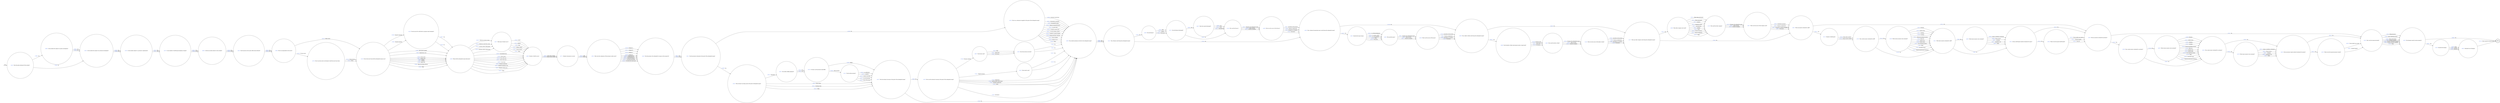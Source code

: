 digraph ATTEMPTED_ESCAPE_FROM_ESCORT_1 {
  rankdir=LR;
  node [shape = circle];

  START_NODE [label="", shape=none];
  START_NODE -> 44423 [label = "start"];
  END_NODE [label="END", shape="doublecircle"];
  44139 [label=< <FONT COLOR="royalblue">44139 </FONT> From what escort type did the attempted escape occur? >];
  44139 -> 44168 [label=< <FONT COLOR="royalblue">178956 </FONT> Hospital outpatient >];
  44139 -> 44168 [label=< <FONT COLOR="royalblue">178955 </FONT> Hospital inpatient >];
  44139 -> 44496 [label=< <FONT COLOR="royalblue">178962 </FONT> Inter prison transfer >];
  44139 -> 44496 [label=< <FONT COLOR="royalblue">178963 </FONT> Magistrates court >];
  44139 -> 44496 [label=< <FONT COLOR="royalblue">178958 </FONT> Crown court >];
  44139 -> 44496 [label=< <FONT COLOR="royalblue">178957 </FONT> County court >];
  44139 -> 44496 [label=< <FONT COLOR="royalblue">178959 </FONT> Funeral >];
  44139 -> 44496 [label=< <FONT COLOR="royalblue">178965 </FONT> Wedding >];
  44139 -> 44496 [label=< <FONT COLOR="royalblue">178960 </FONT> Home visit >];
  44139 -> 44496 [label=< <FONT COLOR="royalblue">178961 </FONT> Hosp visit (dying relative) >];
  44139 -> 44496 [label=< <FONT COLOR="royalblue">178964 </FONT> Other >];
  44148 [label=< <FONT COLOR="royalblue">44148 </FONT> What was the source of the knife or blade? >];
  44148 -> 44157 [label=< <FONT COLOR="royalblue">178995 </FONT> Secreted on the prisoner >];
  44148 -> 44157 [label=< <FONT COLOR="royalblue">178993 </FONT> Found in vehicle/area >];
  44148 -> 44157 [label=< <FONT COLOR="royalblue">178992 </FONT> Brought by accomplice >];
  44148 -> 44157 [label=< <FONT COLOR="royalblue">178994 </FONT> Not known >];
  44157 [label=< <FONT COLOR="royalblue">44157 </FONT> Were any other weapons used during the attempted escape? >];
  44157 -> 44638 [label=< <FONT COLOR="royalblue">179017 </FONT> Yes >];
  44157 -> 44647 [label=< <FONT COLOR="royalblue">179018 </FONT> No >];
  44168 [label=< <FONT COLOR="royalblue">44168 </FONT> Was the escort for child birth or pre/post natal treatment? >];
  44168 -> 44496 [label=< <FONT COLOR="royalblue">179057 </FONT> Yes >];
  44168 -> 44496 [label=< <FONT COLOR="royalblue">179056 </FONT> No >];
  44180 [label=< <FONT COLOR="royalblue">44180 </FONT> Describe the damage >];
  44180 -> 44881 [label=< <FONT COLOR="royalblue">179090 </FONT> Minor >];
  44180 -> 44881 [label=< <FONT COLOR="royalblue">179091 </FONT> Serious >];
  44180 -> 44881 [label=< <FONT COLOR="royalblue">179089 </FONT> Extensive >];
  44203 [label=< <FONT COLOR="royalblue">44203 </FONT> Is the incident subject to a governor&#39;s adjudication? >];
  44203 -> 44479 [label=< <FONT COLOR="royalblue">179172 </FONT> Yes >];
  44203 -> 44479 [label=< <FONT COLOR="royalblue">179171 </FONT> No >];
  44226 [label=< <FONT COLOR="royalblue">44226 </FONT> How was the restraint overcome at the point of the attempted escape? >];
  44226 -> 44967 [label=< <FONT COLOR="royalblue">179230 </FONT> Prisoner used key >];
  44226 -> 44819 [label=< <FONT COLOR="royalblue">179231 </FONT> Slipped restraint >];
  44226 -> 44599 [label=< <FONT COLOR="royalblue">179235 </FONT> Picked lock >];
  44226 -> 44599 [label=< <FONT COLOR="royalblue">179236 </FONT> Staff unlocked under threat >];
  44226 -> 44599 [label=< <FONT COLOR="royalblue">179232 </FONT> Improper application >];
  44226 -> 44599 [label=< <FONT COLOR="royalblue">179234 </FONT> Other >];
  44226 -> 44599 [label=< <FONT COLOR="royalblue">179233 </FONT> Not known >];
  44240 [label=< <FONT COLOR="royalblue">44240 </FONT> How was the escape prevented? >];
  44240 -> 44559 [label=< <FONT COLOR="royalblue">179291 </FONT> Physical barrier >];
  44240 -> 44559 [label=< <FONT COLOR="royalblue">179293 </FONT> Prison staff intervention >];
  44240 -> 44559 [label=< <FONT COLOR="royalblue">179292 </FONT> Police intervention >];
  44240 -> 44559 [label=< <FONT COLOR="royalblue">179289 </FONT> Member of public >];
  44240 -> 44559 [label=< <FONT COLOR="royalblue">179294 </FONT> Prisoner abandoned attempt >];
  44240 -> 44559 [label=< <FONT COLOR="royalblue">179295 </FONT> Prisoner injured in attempt >];
  44240 -> 44559 [label=< <FONT COLOR="royalblue">179290 </FONT> Other >];
  44269 [label=< <FONT COLOR="royalblue">44269 </FONT> Which serious injuries were sustained? >];
  44269 -> 44421 [label=< <FONT COLOR="royalblue">179372 </FONT> Fracture >];
  44269 -> 44421 [label=< <FONT COLOR="royalblue">179374 </FONT> Scald or burn >];
  44269 -> 44421 [label=< <FONT COLOR="royalblue">179375 </FONT> Stabbing >];
  44269 -> 44421 [label=< <FONT COLOR="royalblue">179369 </FONT> Crushing >];
  44269 -> 44421 [label=< <FONT COLOR="royalblue">179371 </FONT> Extensive/multiple bruising >];
  44269 -> 44421 [label=< <FONT COLOR="royalblue">179366 </FONT> Black eye >];
  44269 -> 44421 [label=< <FONT COLOR="royalblue">179367 </FONT> Broken nose >];
  44269 -> 44421 [label=< <FONT COLOR="royalblue">179368 </FONT> Broken teeth >];
  44269 -> 44421 [label=< <FONT COLOR="royalblue">179370 </FONT> Cuts requiring sutures >];
  44269 -> 44421 [label=< <FONT COLOR="royalblue">179365 </FONT> Bites >];
  44269 -> 44421 [label=< <FONT COLOR="royalblue">179373 </FONT> Gun shot wound >];
  44269 -> 44421 [label=< <FONT COLOR="royalblue">179376 </FONT> Temporary/permanent blindness >];
  44280 [label=< <FONT COLOR="royalblue">44280 </FONT> Has the key been recovered? >];
  44280 -> 44599 [label=< <FONT COLOR="royalblue">179396 </FONT> Yes >];
  44280 -> 44599 [label=< <FONT COLOR="royalblue">179395 </FONT> No >];
  44288 [label=< <FONT COLOR="royalblue">44288 </FONT> Was the firearm? >];
  44288 -> 44701 [label=< <FONT COLOR="royalblue">179414 </FONT> Real >];
  44288 -> 44701 [label=< <FONT COLOR="royalblue">179415 </FONT> Replica >];
  44288 -> 44701 [label=< <FONT COLOR="royalblue">179413 </FONT> Not known >];
  44294 [label=< <FONT COLOR="royalblue">44294 </FONT> What was the source of the spray? >];
  44294 -> 44566 [label=< <FONT COLOR="royalblue">179429 </FONT> Secreted on the prisoner >];
  44294 -> 44566 [label=< <FONT COLOR="royalblue">179427 </FONT> Found in vehicle/area >];
  44294 -> 44566 [label=< <FONT COLOR="royalblue">179426 </FONT> Brought by accomplice >];
  44294 -> 44566 [label=< <FONT COLOR="royalblue">179428 </FONT> Not known >];
  44302 [label=< <FONT COLOR="royalblue">44302 </FONT> Was double cuffing employed? >];
  44302 -> 45034 [label=< <FONT COLOR="royalblue">179474 </FONT> Yes >];
  44302 -> 45034 [label=< <FONT COLOR="royalblue">179473 </FONT> No >];
  44306 [label=< <FONT COLOR="royalblue">44306 </FONT> Were any injuries sustained by prisoners? >];
  44306 -> 45099 [label=< <FONT COLOR="royalblue">179516 </FONT> Yes >];
  44306 -> 44240 [label=< <FONT COLOR="royalblue">179517 </FONT> No >];
  44307 [label=< <FONT COLOR="royalblue">44307 </FONT> What type of vehicle was it? >];
  44307 -> 44886 [label=< <FONT COLOR="royalblue">179519 </FONT> Coach >];
  44307 -> 44886 [label=< <FONT COLOR="royalblue">179520 </FONT> Minibus >];
  44307 -> 44886 [label=< <FONT COLOR="royalblue">179523 </FONT> Taxi >];
  44307 -> 44886 [label=< <FONT COLOR="royalblue">179518 </FONT> Cellular vehicle >];
  44307 -> 44886 [label=< <FONT COLOR="royalblue">179522 </FONT> Secure transit >];
  44307 -> 44886 [label=< <FONT COLOR="royalblue">179521 </FONT> Other >];
  44308 [label=< <FONT COLOR="royalblue">44308 </FONT> What was the source of the firearm? >];
  44308 -> 44836 [label=< <FONT COLOR="royalblue">179527 </FONT> Secreted on the prisoner >];
  44308 -> 44836 [label=< <FONT COLOR="royalblue">179525 </FONT> Found in vehicle/area >];
  44308 -> 44836 [label=< <FONT COLOR="royalblue">179524 </FONT> Brought by accomplice >];
  44308 -> 44836 [label=< <FONT COLOR="royalblue">179526 </FONT> Not known >];
  44312 [label=< <FONT COLOR="royalblue">44312 </FONT> Was a firearm used during the attempted escape? >];
  44312 -> 44288 [label=< <FONT COLOR="royalblue">179534 </FONT> Yes >];
  44312 -> 44836 [label=< <FONT COLOR="royalblue">179535 </FONT> No >];
  44421 [label=< <FONT COLOR="royalblue">44421 </FONT> Were minor injuries sustained by staff? >];
  44421 -> 44626 [label=< <FONT COLOR="royalblue">179899 </FONT> Yes >];
  44421 -> 45041 [label=< <FONT COLOR="royalblue">179900 </FONT> No >];
  44423 [label=< <FONT COLOR="royalblue">44423 </FONT> Were the police informed of the incident? >];
  44423 -> 44900 [label=< <FONT COLOR="royalblue">179903 </FONT> Yes >];
  44423 -> 44924 [label=< <FONT COLOR="royalblue">179904 </FONT> No >];
  44429 [label=< <FONT COLOR="royalblue">44429 </FONT> Was the prisoner who attempted to escape on the escape list? >];
  44429 -> 45011 [label=< <FONT COLOR="royalblue">179917 </FONT> Yes >];
  44429 -> 45011 [label=< <FONT COLOR="royalblue">179916 </FONT> No >];
  44437 [label=< <FONT COLOR="royalblue">44437 </FONT> Was the restraint overcome at the point of the attempted escape? >];
  44437 -> 44226 [label=< <FONT COLOR="royalblue">179938 </FONT> Yes >];
  44437 -> 44599 [label=< <FONT COLOR="royalblue">179939 </FONT> No >];
  44457 [label=< <FONT COLOR="royalblue">44457 </FONT> Were the rounds discharged? >];
  44457 -> 45138 [label=< <FONT COLOR="royalblue">180006 </FONT> Live >];
  44457 -> 45138 [label=< <FONT COLOR="royalblue">180005 </FONT> Blank >];
  44457 -> 45138 [label=< <FONT COLOR="royalblue">180007 </FONT> Not known >];
  44479 [label=< <FONT COLOR="royalblue">44479 </FONT> Is any member of staff facing disciplinary charges? >];
  44479 -> 44960 [label=< <FONT COLOR="royalblue">180137 </FONT> Yes >];
  44479 -> 44960 [label=< <FONT COLOR="royalblue">180136 </FONT> No >];
  44481 [label=< <FONT COLOR="royalblue">44481 </FONT> Did any prisoner require medical treatment for injuries? >];
  44481 -> 44535 [label=< <FONT COLOR="royalblue">180151 </FONT> Yes >];
  44481 -> 44240 [label=< <FONT COLOR="royalblue">180152 </FONT> No >];
  44491 [label=< <FONT COLOR="royalblue">44491 </FONT> Has the prison service press office been informed? >];
  44491 -> 45094 [label=< <FONT COLOR="royalblue">180183 </FONT> Yes >];
  44491 -> 45094 [label=< <FONT COLOR="royalblue">180182 </FONT> No >];
  44496 [label=< <FONT COLOR="royalblue">44496 </FONT> Where did the attempted escape take place? >];
  44496 -> 44307 [label=< <FONT COLOR="royalblue">180197 </FONT> Vehicle en route to venue >];
  44496 -> 44307 [label=< <FONT COLOR="royalblue">180196 </FONT> Vehicle en route from venue >];
  44496 -> 44307 [label=< <FONT COLOR="royalblue">180195 </FONT> Leaving vehicle (debussing) >];
  44496 -> 44307 [label=< <FONT COLOR="royalblue">180194 </FONT> Entering vehicle (embussing) >];
  44496 -> 44886 [label=< <FONT COLOR="royalblue">180206 </FONT> Unscheduled stop >];
  44496 -> 44886 [label=< <FONT COLOR="royalblue">180198 </FONT> Cell at court >];
  44496 -> 44886 [label=< <FONT COLOR="royalblue">180199 </FONT> Court cells area >];
  44496 -> 44886 [label=< <FONT COLOR="royalblue">180201 </FONT> Court visits area >];
  44496 -> 44886 [label=< <FONT COLOR="royalblue">180200 </FONT> Court dock >];
  44496 -> 44886 [label=< <FONT COLOR="royalblue">180204 </FONT> Hospital ward/room >];
  44496 -> 44886 [label=< <FONT COLOR="royalblue">180202 </FONT> Hospital treatment room >];
  44496 -> 44886 [label=< <FONT COLOR="royalblue">180203 </FONT> Hospital waiting area >];
  44496 -> 44886 [label=< <FONT COLOR="royalblue">180205 </FONT> Other >];
  44529 [label=< <FONT COLOR="royalblue">44529 </FONT> Why was a restraint not applied at the point of the attempted escape? >];
  44529 -> 44599 [label=< <FONT COLOR="royalblue">180340 </FONT> Governors instruction >];
  44529 -> 44599 [label=< <FONT COLOR="royalblue">180347 </FONT> Prevented by disability >];
  44529 -> 44599 [label=< <FONT COLOR="royalblue">180348 </FONT> Prevented by injury >];
  44529 -> 44599 [label=< <FONT COLOR="royalblue">180344 </FONT> Medical treatment/request >];
  44529 -> 44599 [label=< <FONT COLOR="royalblue">180342 </FONT> In court room >];
  44529 -> 44599 [label=< <FONT COLOR="royalblue">180343 </FONT> Located in secure area >];
  44529 -> 44599 [label=< <FONT COLOR="royalblue">180341 </FONT> In cell of cellular vehicle >];
  44529 -> 44599 [label=< <FONT COLOR="royalblue">180349 </FONT> Transfer to mental hospital >];
  44529 -> 44599 [label=< <FONT COLOR="royalblue">180338 </FONT> During marriage ceremony >];
  44529 -> 44599 [label=< <FONT COLOR="royalblue">180345 </FONT> None available >];
  44529 -> 44599 [label=< <FONT COLOR="royalblue">180339 </FONT> Failure to use >];
  44529 -> 44599 [label=< <FONT COLOR="royalblue">180346 </FONT> Other >];
  44535 [label=< <FONT COLOR="royalblue">44535 </FONT> Where were the injured prisoners treated? >];
  44535 -> 44240 [label=< <FONT COLOR="royalblue">180392 </FONT> Prison health care centre >];
  44535 -> 44240 [label=< <FONT COLOR="royalblue">180391 </FONT> Outside hospital >];
  44542 [label=< <FONT COLOR="royalblue">44542 </FONT> What restraint was being used at the point of attempted escape? >];
  44542 -> 44302 [label=< <FONT COLOR="royalblue">180413 </FONT> Handcuffs >];
  44542 -> 44437 [label=< <FONT COLOR="royalblue">180415 </FONT> Escort chain >];
  44542 -> 44437 [label=< <FONT COLOR="royalblue">180414 </FONT> Closeting chain >];
  44542 -> 44437 [label=< <FONT COLOR="royalblue">180416 </FONT> Other >];
  44559 [label=< <FONT COLOR="royalblue">44559 </FONT> Was damage caused to prison property? >];
  44559 -> 44180 [label=< <FONT COLOR="royalblue">180461 </FONT> Yes >];
  44559 -> END_NODE [label=< <FONT COLOR="royalblue">180462 </FONT> No >];
  44566 [label=< <FONT COLOR="royalblue">44566 </FONT> Was a knife or blade used during the attempted escape? >];
  44566 -> 44888 [label=< <FONT COLOR="royalblue">180475 </FONT> Yes >];
  44566 -> 44157 [label=< <FONT COLOR="royalblue">180476 </FONT> No >];
  44599 [label=< <FONT COLOR="royalblue">44599 </FONT> Was outside assistance involved in the attempted escape? >];
  44599 -> 44312 [label=< <FONT COLOR="royalblue">180600 </FONT> Yes >];
  44599 -> 44312 [label=< <FONT COLOR="royalblue">180599 </FONT> No >];
  44604 [label=< <FONT COLOR="royalblue">44604 </FONT> Who used the spray? >];
  44604 -> 44294 [label=< <FONT COLOR="royalblue">180612 </FONT> Prisoner who attempted escape >];
  44604 -> 44294 [label=< <FONT COLOR="royalblue">180610 </FONT> Other prisoner >];
  44604 -> 44294 [label=< <FONT COLOR="royalblue">180611 </FONT> Outside accomplice >];
  44626 [label=< <FONT COLOR="royalblue">44626 </FONT> Which minor injuries were sustained? >];
  44626 -> 45041 [label=< <FONT COLOR="royalblue">180668 </FONT> Grazes, scratches or abrasions >];
  44626 -> 45041 [label=< <FONT COLOR="royalblue">180669 </FONT> Minor bruises >];
  44626 -> 45041 [label=< <FONT COLOR="royalblue">180672 </FONT> Swellings >];
  44626 -> 45041 [label=< <FONT COLOR="royalblue">180671 </FONT> Superficial cuts >];
  44626 -> 45041 [label=< <FONT COLOR="royalblue">180670 </FONT> Other >];
  44627 [label=< <FONT COLOR="royalblue">44627 </FONT> What was the source of the weapons used? >];
  44627 -> 44647 [label=< <FONT COLOR="royalblue">180676 </FONT> Secreted on prisoner >];
  44627 -> 44647 [label=< <FONT COLOR="royalblue">180674 </FONT> Found in vehicle/area >];
  44627 -> 44647 [label=< <FONT COLOR="royalblue">180673 </FONT> Brought by outside accomplice >];
  44627 -> 44647 [label=< <FONT COLOR="royalblue">180675 </FONT> Not known >];
  44638 [label=< <FONT COLOR="royalblue">44638 </FONT> What other weapons were used? >];
  44638 -> 44739 [label=< <FONT COLOR="royalblue">180721 </FONT> Other sharp instrument >];
  44638 -> 44739 [label=< <FONT COLOR="royalblue">180715 </FONT> Blunt instrument >];
  44638 -> 44739 [label=< <FONT COLOR="royalblue">180719 </FONT> Ligature >];
  44638 -> 44739 [label=< <FONT COLOR="royalblue">180716 </FONT> Dangerous liquid >];
  44638 -> 44739 [label=< <FONT COLOR="royalblue">180717 </FONT> Excreta/urine >];
  44638 -> 44739 [label=< <FONT COLOR="royalblue">180722 </FONT> Spitting >];
  44638 -> 44739 [label=< <FONT COLOR="royalblue">180718 </FONT> Food >];
  44638 -> 44739 [label=< <FONT COLOR="royalblue">180724 </FONT> Thrown furniture >];
  44638 -> 44739 [label=< <FONT COLOR="royalblue">180723 </FONT> Thrown equipment >];
  44638 -> 44739 [label=< <FONT COLOR="royalblue">180720 </FONT> Other >];
  44647 [label=< <FONT COLOR="royalblue">44647 </FONT> Were any injuries sustained by staff? >];
  44647 -> 45115 [label=< <FONT COLOR="royalblue">180741 </FONT> Yes >];
  44647 -> 44306 [label=< <FONT COLOR="royalblue">180742 </FONT> No >];
  44701 [label=< <FONT COLOR="royalblue">44701 </FONT> Was the firearm discharged? >];
  44701 -> 44457 [label=< <FONT COLOR="royalblue">180955 </FONT> Yes >];
  44701 -> 45138 [label=< <FONT COLOR="royalblue">180956 </FONT> No >];
  44708 [label=< <FONT COLOR="royalblue">44708 </FONT> Which minor injuries were sustained? >];
  44708 -> 44481 [label=< <FONT COLOR="royalblue">180973 </FONT> Grazes, scratches or abrasions >];
  44708 -> 44481 [label=< <FONT COLOR="royalblue">180974 </FONT> Minor bruises >];
  44708 -> 44481 [label=< <FONT COLOR="royalblue">180977 </FONT> Swellings >];
  44708 -> 44481 [label=< <FONT COLOR="royalblue">180976 </FONT> Superficial cuts >];
  44708 -> 44481 [label=< <FONT COLOR="royalblue">180975 </FONT> Other >];
  44739 [label=< <FONT COLOR="royalblue">44739 </FONT> Who used the other weapons? >];
  44739 -> 44627 [label=< <FONT COLOR="royalblue">181079 </FONT> Prisoner who attempted escape >];
  44739 -> 44627 [label=< <FONT COLOR="royalblue">181077 </FONT> Other prisoner >];
  44739 -> 44627 [label=< <FONT COLOR="royalblue">181078 </FONT> Outside accomplice >];
  44771 [label=< <FONT COLOR="royalblue">44771 </FONT> Number of prisoners on escort >];
  44771 -> 45061 [label=< <FONT COLOR="royalblue">181161 </FONT> Male >];
  44771 -> 45061 [label=< <FONT COLOR="royalblue">181160 </FONT> Female >];
  44782 [label=< <FONT COLOR="royalblue">44782 </FONT> Was a serious injury sustained by staff? >];
  44782 -> 44269 [label=< <FONT COLOR="royalblue">181182 </FONT> Yes >];
  44782 -> 44421 [label=< <FONT COLOR="royalblue">181183 </FONT> No >];
  44794 [label=< <FONT COLOR="royalblue">44794 </FONT> Prior to private sector involvement would the escort have been >];
  44794 -> 44139 [label=< <FONT COLOR="royalblue">181244 </FONT> Prison service >];
  44794 -> 44139 [label=< <FONT COLOR="royalblue">181243 </FONT> Police >];
  44819 [label=< <FONT COLOR="royalblue">44819 </FONT> Were inserts used? >];
  44819 -> 44599 [label=< <FONT COLOR="royalblue">181301 </FONT> Yes >];
  44819 -> 44599 [label=< <FONT COLOR="royalblue">181300 </FONT> No >];
  44836 [label=< <FONT COLOR="royalblue">44836 </FONT> Was a chemical incapacitant spray used during the attempted escape? >];
  44836 -> 44915 [label=< <FONT COLOR="royalblue">181337 </FONT> Yes >];
  44836 -> 44566 [label=< <FONT COLOR="royalblue">181338 </FONT> No >];
  44881 [label=< <FONT COLOR="royalblue">44881 </FONT> Estimated cost of damage >];
  44881 -> END_NODE [label=< <FONT COLOR="royalblue">181519 </FONT> Enter amount in pound sterling >];
  44886 [label=< <FONT COLOR="royalblue">44886 </FONT> Number of staff on escort >];
  44886 -> 44771 [label=< <FONT COLOR="royalblue">181537 </FONT> Male (enter number) >];
  44886 -> 44771 [label=< <FONT COLOR="royalblue">181536 </FONT> Female (enter number) >];
  44888 [label=< <FONT COLOR="royalblue">44888 </FONT> Was the knife or blade used purpose made or improvised? >];
  44888 -> 44955 [label=< <FONT COLOR="royalblue">181549 </FONT> Purpose made >];
  44888 -> 44955 [label=< <FONT COLOR="royalblue">181547 </FONT> Improvised >];
  44888 -> 44955 [label=< <FONT COLOR="royalblue">181548 </FONT> Not known >];
  44900 [label=< <FONT COLOR="royalblue">44900 </FONT> Is the incident the subject of a police investigation? >];
  44900 -> 44924 [label=< <FONT COLOR="royalblue">181581 </FONT> Yes >];
  44900 -> 44924 [label=< <FONT COLOR="royalblue">181580 </FONT> No >];
  44905 [label=< <FONT COLOR="royalblue">44905 </FONT> Which serious injuries were sustained? >];
  44905 -> 45044 [label=< <FONT COLOR="royalblue">181600 </FONT> Fracture >];
  44905 -> 45044 [label=< <FONT COLOR="royalblue">181602 </FONT> Scald or burn >];
  44905 -> 45044 [label=< <FONT COLOR="royalblue">181603 </FONT> Stabbing >];
  44905 -> 45044 [label=< <FONT COLOR="royalblue">181597 </FONT> Crushing >];
  44905 -> 45044 [label=< <FONT COLOR="royalblue">181599 </FONT> Extensive/multiple bruising >];
  44905 -> 45044 [label=< <FONT COLOR="royalblue">181594 </FONT> Black eye >];
  44905 -> 45044 [label=< <FONT COLOR="royalblue">181595 </FONT> Broken nose >];
  44905 -> 45044 [label=< <FONT COLOR="royalblue">181596 </FONT> Broken teeth >];
  44905 -> 45044 [label=< <FONT COLOR="royalblue">181598 </FONT> Cuts requiring sutures >];
  44905 -> 45044 [label=< <FONT COLOR="royalblue">181593 </FONT> Bites >];
  44905 -> 45044 [label=< <FONT COLOR="royalblue">181601 </FONT> Gun shot wound >];
  44905 -> 45044 [label=< <FONT COLOR="royalblue">181604 </FONT> Temporary/permanent blindness >];
  44915 [label=< <FONT COLOR="royalblue">44915 </FONT> Describe the type of spray >];
  44915 -> 44604 [label=< <FONT COLOR="royalblue">181632 </FONT> C.n (chloracetopheone) >];
  44915 -> 44604 [label=< <FONT COLOR="royalblue">181633 </FONT> C.s (ortho..nitrile) >];
  44915 -> 44604 [label=< <FONT COLOR="royalblue">181635 </FONT> O.c (mace/pepper) >];
  44915 -> 44604 [label=< <FONT COLOR="royalblue">181636 </FONT> Other >];
  44915 -> 44604 [label=< <FONT COLOR="royalblue">181634 </FONT> Not known >];
  44924 [label=< <FONT COLOR="royalblue">44924 </FONT> Is the incident the subject of an internal investigation? >];
  44924 -> 44203 [label=< <FONT COLOR="royalblue">181667 </FONT> Yes >];
  44924 -> 44203 [label=< <FONT COLOR="royalblue">181666 </FONT> No >];
  44955 [label=< <FONT COLOR="royalblue">44955 </FONT> Who used the knife or blade? >];
  44955 -> 44148 [label=< <FONT COLOR="royalblue">181814 </FONT> Prisoner who attempted escape >];
  44955 -> 44148 [label=< <FONT COLOR="royalblue">181812 </FONT> Other prisoner >];
  44955 -> 44148 [label=< <FONT COLOR="royalblue">181813 </FONT> Outside accomplice >];
  44960 [label=< <FONT COLOR="royalblue">44960 </FONT> Is there any media interest in this incident? >];
  44960 -> 44491 [label=< <FONT COLOR="royalblue">181823 </FONT> Yes >];
  44960 -> 44491 [label=< <FONT COLOR="royalblue">181822 </FONT> No >];
  44967 [label=< <FONT COLOR="royalblue">44967 </FONT> Was the key used? >];
  44967 -> 44280 [label=< <FONT COLOR="royalblue">181843 </FONT> Real >];
  44967 -> 44280 [label=< <FONT COLOR="royalblue">181841 </FONT> Improvised >];
  44967 -> 44280 [label=< <FONT COLOR="royalblue">181842 </FONT> Not known >];
  45011 [label=< <FONT COLOR="royalblue">45011 </FONT> Was the prisoner restrained at the point of the attempted escape? >];
  45011 -> 44542 [label=< <FONT COLOR="royalblue">181989 </FONT> Yes >];
  45011 -> 44529 [label=< <FONT COLOR="royalblue">181990 </FONT> No >];
  45034 [label=< <FONT COLOR="royalblue">45034 </FONT> To whom was the prisoner handcuffed >];
  45034 -> 44437 [label=< <FONT COLOR="royalblue">182086 </FONT> Officer >];
  45034 -> 45141 [label=< <FONT COLOR="royalblue">182085 </FONT> Other prisoner >];
  45041 [label=< <FONT COLOR="royalblue">45041 </FONT> Did any staff require medical treatment for injury? >];
  45041 -> 45060 [label=< <FONT COLOR="royalblue">182144 </FONT> Yes >];
  45041 -> 44306 [label=< <FONT COLOR="royalblue">182145 </FONT> No >];
  45044 [label=< <FONT COLOR="royalblue">45044 </FONT> Was a minor injury sustained by a prisoner? >];
  45044 -> 44708 [label=< <FONT COLOR="royalblue">182160 </FONT> Yes >];
  45044 -> 44481 [label=< <FONT COLOR="royalblue">182161 </FONT> No >];
  45060 [label=< <FONT COLOR="royalblue">45060 </FONT> Where were the injured staff treated? >];
  45060 -> 44306 [label=< <FONT COLOR="royalblue">182223 </FONT> Prison health care centre >];
  45060 -> 44306 [label=< <FONT COLOR="royalblue">182221 </FONT> Outside hospital >];
  45060 -> 44306 [label=< <FONT COLOR="royalblue">182222 </FONT> Own GP >];
  45061 [label=< <FONT COLOR="royalblue">45061 </FONT> What were the categories of the prisoners under escort? >];
  45061 -> 44429 [label=< <FONT COLOR="royalblue">182226 </FONT> Category A >];
  45061 -> 44429 [label=< <FONT COLOR="royalblue">182227 </FONT> Category B >];
  45061 -> 44429 [label=< <FONT COLOR="royalblue">182228 </FONT> Category C >];
  45061 -> 44429 [label=< <FONT COLOR="royalblue">182229 </FONT> Category D >];
  45061 -> 44429 [label=< <FONT COLOR="royalblue">182225 </FONT> Categorised YO >];
  45061 -> 44429 [label=< <FONT COLOR="royalblue">182232 </FONT> Uncategorised YO >];
  45061 -> 44429 [label=< <FONT COLOR="royalblue">182224 </FONT> Categorised female >];
  45061 -> 44429 [label=< <FONT COLOR="royalblue">182231 </FONT> Uncategorised female >];
  45061 -> 44429 [label=< <FONT COLOR="royalblue">182230 </FONT> Uncategorised adult male >];
  45094 [label=< <FONT COLOR="royalblue">45094 </FONT> Who was responsible for the escort? >];
  45094 -> 44139 [label=< <FONT COLOR="royalblue">182324 </FONT> Public sector >];
  45094 -> 44794 [label=< <FONT COLOR="royalblue">182323 </FONT> Private sector >];
  45099 [label=< <FONT COLOR="royalblue">45099 </FONT> Was a serious injury sustained by a prisoner? >];
  45099 -> 44905 [label=< <FONT COLOR="royalblue">182340 </FONT> Yes >];
  45099 -> 45044 [label=< <FONT COLOR="royalblue">182341 </FONT> No >];
  45115 [label=< <FONT COLOR="royalblue">45115 </FONT> Number of staff injured >];
  45115 -> 44782 [label=< <FONT COLOR="royalblue">182409 </FONT> Male (enter number) >];
  45115 -> 44782 [label=< <FONT COLOR="royalblue">182408 </FONT> Female (enter number) >];
  45138 [label=< <FONT COLOR="royalblue">45138 </FONT> Who used the firearm? >];
  45138 -> 44308 [label=< <FONT COLOR="royalblue">182521 </FONT> Prisoner who attempted escape >];
  45138 -> 44308 [label=< <FONT COLOR="royalblue">182519 </FONT> Other prisoner >];
  45138 -> 44308 [label=< <FONT COLOR="royalblue">182520 </FONT> Outside accomplice >];
  45141 [label=< <FONT COLOR="royalblue">45141 </FONT> Was the other prisoner? >];
  45141 -> 44437 [label=< <FONT COLOR="royalblue">182528 </FONT> A co-defendant >];
  45141 -> 44437 [label=< <FONT COLOR="royalblue">182530 </FONT> A relative >];
  45141 -> 44437 [label=< <FONT COLOR="royalblue">182529 </FONT> A known associate >];
  45141 -> 44437 [label=< <FONT COLOR="royalblue">182531 </FONT> An e list prisoner >];
  45141 -> 44437 [label=< <FONT COLOR="royalblue">182532 </FONT> None of the above >];
}